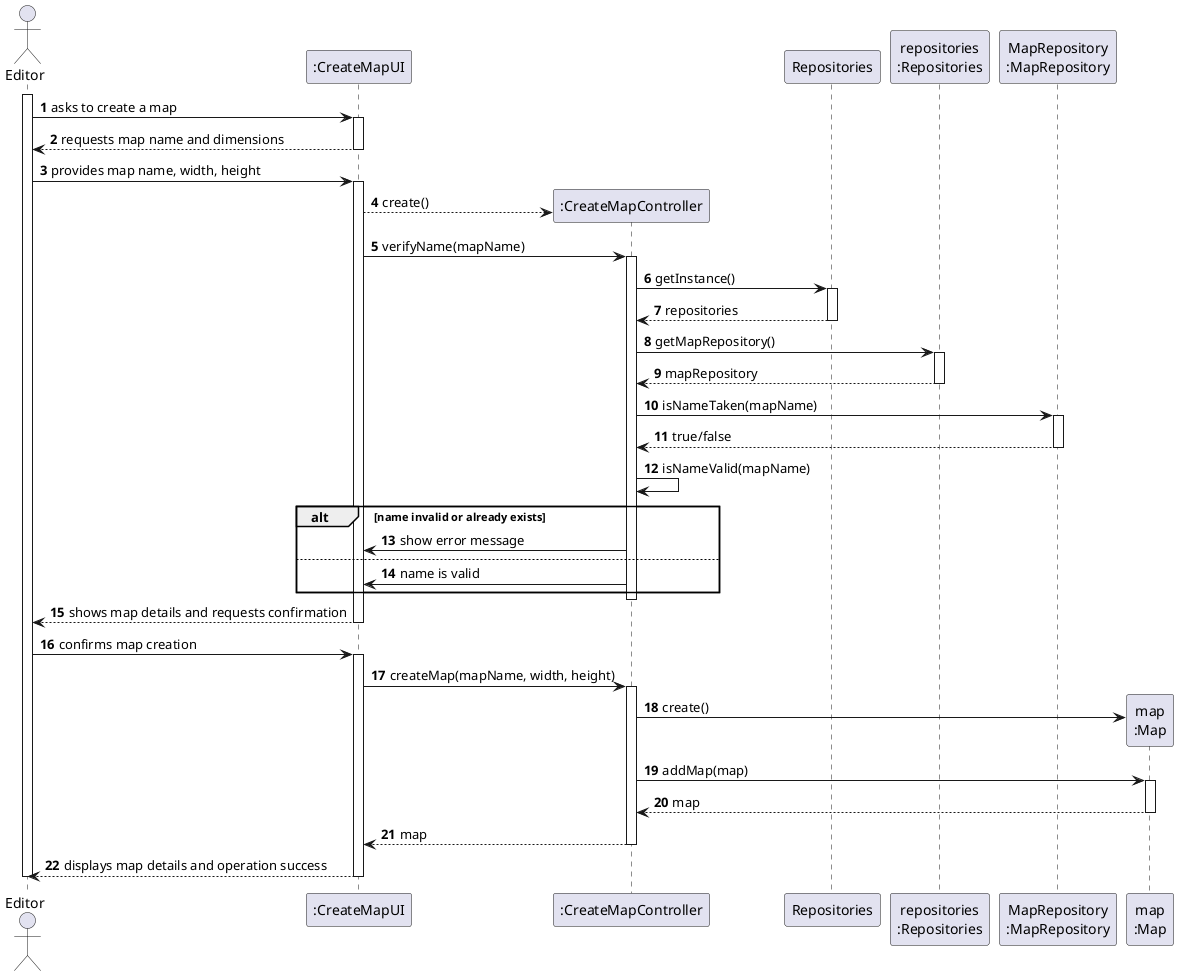 @startuml
skinparam packageStyle rectangle
skinparam shadowing false

autonumber

actor "Editor" as Editor
participant ":CreateMapUI" as UI
participant ":CreateMapController" as CTRL
participant "Repositories" as REPOS
participant "repositories\n:Repositories" as REPOS_SINGLETON
participant "MapRepository\n:MapRepository" as MAP_REPO
participant "map\n:Map" as MAP
activate Editor

Editor -> UI : asks to create a map
activate UI

UI --> Editor : requests map name and dimensions
deactivate UI

Editor -> UI : provides map name, width, height
activate UI
UI --> CTRL** : create()
UI -> CTRL : verifyName(mapName)
activate CTRL
CTRL -> REPOS : getInstance()

activate REPOS
REPOS --> CTRL : repositories
deactivate REPOS

CTRL -> REPOS_SINGLETON : getMapRepository()
activate REPOS_SINGLETON
REPOS_SINGLETON --> CTRL : mapRepository
deactivate REPOS_SINGLETON

CTRL -> MAP_REPO : isNameTaken(mapName)
activate MAP_REPO
MAP_REPO --> CTRL : true/false
deactivate MAP_REPO

CTRL -> CTRL : isNameValid(mapName)
  alt name invalid or already exists
                        CTRL -> UI : show error message
                    else
                        CTRL -> UI : name is valid
                    end
deactivate CTRL
UI --> Editor : shows map details and requests confirmation
deactivate UI

Editor -> UI : confirms map creation
activate UI

UI -> CTRL : createMap(mapName, width, height)
activate CTRL
CTRL -> MAP** : create()

CTRL -> MAP : addMap(map)
activate MAP
MAP --> CTRL : map
deactivate MAP



CTRL --> UI : map
deactivate CTRL

UI --> Editor : displays map details and operation success
deactivate UI

deactivate Editor
@enduml